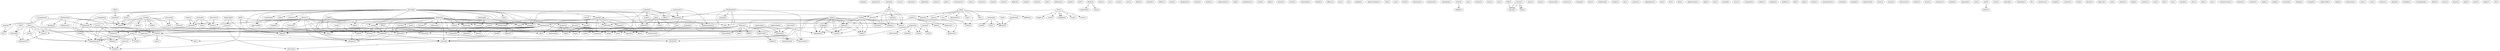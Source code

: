 digraph G {
  spring [ label="spring(1)" ];
  margaret [ label="margaret(1)" ];
  felt [ label="felt(4)" ];
  part [ label="part(4)" ];
  today [ label="today(2)" ];
  recognized [ label="recognized(1)" ];
  cooperate [ label="cooperate(1)" ];
  want [ label="want(1)" ];
  remnant [ label="remnant(2)" ];
  represents [ label="represents(1)" ];
  congregation [ label="congregation(10)" ];
  carry [ label="carry(1)" ];
  decision [ label="decision(1)" ];
  problem [ label="problem(2)" ];
  church [ label="church(20)" ];
  something [ label="something(1)" ];
  hide [ label="hide(1)" ];
  evidence [ label="evidence(1)" ];
  influence [ label="influence(3)" ];
  became [ label="became(6)" ];
  use [ label="use(1)" ];
  name [ label="name(5)" ];
  term [ label="term(2)" ];
  convert [ label="convert(1)" ];
  member [ label="member(2)" ];
  group [ label="group(6)" ];
  direction [ label="direction(2)" ];
  movement [ label="movement(23)" ];
  become [ label="become(1)" ];
  reorganize [ label="reorganize(1)" ];
  sent [ label="sent(1)" ];
  came [ label="came(5)" ];
  authority [ label="authority(1)" ];
  aggravated [ label="aggravated(2)" ];
  believed [ label="believed(2)" ];
  began [ label="began(8)" ];
  example [ label="example(2)" ];
  rest [ label="rest(1)" ];
  faq [ label="faq(2)" ];
  history [ label="history(2)" ];
  information [ label="information(1)" ];
  way [ label="way(1)" ];
  file [ label="file(1)" ];
  seems [ label="seems(1)" ];
  addition [ label="addition(1)" ];
  gives [ label="gives(1)" ];
  ve [ label="ve(1)" ];
  power [ label="power(1)" ];
  put [ label="put(1)" ];
  vitality [ label="vitality(1)" ];
  time [ label="time(6)" ];
  story [ label="story(1)" ];
  unfolds [ label="unfolds(1)" ];
  plan [ label="plan(1)" ];
  awareness [ label="awareness(1)" ];
  topic [ label="topic(1)" ];
  number [ label="number(4)" ];
  offer [ label="offer(1)" ];
  made [ label="made(1)" ];
  training [ label="training(1)" ];
  master [ label="master(1)" ];
  continued [ label="continued(2)" ];
  wound [ label="wound(1)" ];
  chart [ label="chart(1)" ];
  course [ label="course(1)" ];
  someone [ label="someone(2)" ];
  math [ label="math(1)" ];
  edu [ label="edu(1)" ];
  ufl [ label="ufl(1)" ];
  difficulty [ label="difficulty(1)" ];
  study [ label="study(2)" ];
  beach [ label="beach(1)" ];
  person [ label="person(3)" ];
  share [ label="share(1)" ];
  purpose [ label="purpose(2)" ];
  help [ label="help(1)" ];
  pray [ label="pray(1)" ];
  commission [ label="commission(2)" ];
  duty [ label="duty(1)" ];
  life [ label="life(3)" ];
  defend [ label="defend(1)" ];
  swing [ label="swing(1)" ];
  cution [ label="cution(1)" ];
  role [ label="role(1)" ];
  definition [ label="definition(1)" ];
  grind [ label="grind(1)" ];
  lied [ label="lied(1)" ];
  florida [ label="florida(2)" ];
  organized [ label="organized(1)" ];
  rape [ label="rape(1)" ];
  close [ label="close(1)" ];
  se [ label="se(1)" ];
  trace [ label="trace(1)" ];
  sect [ label="sect(1)" ];
  found [ label="found(1)" ];
  refused [ label="refused(1)" ];
  follow [ label="follow(1)" ];
  bring [ label="bring(1)" ];
  rebaptism [ label="rebaptism(1)" ];
  moved [ label="moved(1)" ];
  loyalty [ label="loyalty(1)" ];
  replacement [ label="replacement(1)" ];
  half [ label="half(1)" ];
  attendance [ label="attendance(1)" ];
  avoid [ label="avoid(1)" ];
  split [ label="split(1)" ];
  branch [ label="branch(1)" ];
  cult [ label="cult(4)" ];
  practice [ label="practice(3)" ];
  point [ label="point(1)" ];
  building [ label="building(2)" ];
  believe [ label="believe(1)" ];
  system [ label="system(5)" ];
  create [ label="create(1)" ];
  need [ label="need(1)" ];
  article [ label="article(1)" ];
  spirituality [ label="spirituality(1)" ];
  behalf [ label="behalf(1)" ];
  left [ label="left(2)" ];
  called [ label="called(3)" ];
  went [ label="went(2)" ];
  love [ label="love(1)" ];
  soul [ label="soul(1)" ];
  invite [ label="invite(1)" ];
  danger [ label="danger(1)" ];
  save [ label="save(1)" ];
  neighbor [ label="neighbor(2)" ];
  offense [ label="offense(1)" ];
  converted [ label="converted(1)" ];
  fraternity [ label="fraternity(1)" ];
  boy [ label="boy(1)" ];
  nt [ label="nt(1)" ];
  call [ label="call(2)" ];
  peaked [ label="peaked(1)" ];
  pentecostalism [ label="pentecostalism(1)" ];
  toll [ label="toll(1)" ];
  top [ label="top(1)" ];
  level [ label="level(1)" ];
  fanaticism [ label="fanaticism(1)" ];
  chuck [ label="chuck(4)" ];
  book [ label="book(1)" ];
  hired [ label="hired(1)" ];
  job [ label="job(2)" ];
  minister [ label="minister(3)" ];
  protestant [ label="protestant(1)" ];
  fundamentalism [ label="fundamentalism(1)" ];
  numbered [ label="numbered(1)" ];
  indwelling [ label="indwelling(1)" ];
  reach [ label="reach(2)" ];
  college [ label="college(1)" ];
  axe [ label="axe(1)" ];
  everyone [ label="everyone(2)" ];
  receive [ label="receive(2)" ];
  started [ label="started(1)" ];
  used [ label="used(1)" ];
  nickname [ label="nickname(1)" ];
  basis [ label="basis(1)" ];
  quo [ label="quo(1)" ];
  folly [ label="folly(2)" ];
  conceit [ label="conceit(1)" ];
  discipleship [ label="discipleship(3)" ];
  concept [ label="concept(1)" ];
  capsule [ label="capsule(1)" ];
  pursuasion [ label="pursuasion(1)" ];
  press [ label="press(1)" ];
  team [ label="team(1)" ];
  announced [ label="announced(1)" ];
  ministry [ label="ministry(1)" ];
  damage [ label="damage(1)" ];
  give [ label="give(1)" ];
  whitehead [ label="whitehead(1)" ];
  leader [ label="leader(1)" ];
  pts [ label="pts(1)" ];
  mckean [ label="mckean(3)" ];
  emphasize [ label="emphasize(2)" ];
  commitment [ label="commitment(2)" ];
  commanded [ label="commanded(1)" ];
  tape [ label="tape(1)" ];
  fulfill [ label="fulfill(1)" ];
  spirit [ label="spirit(2)" ];
  belief [ label="belief(2)" ];
  guidance [ label="guidance(1)" ];
  emphasis [ label="emphasis(1)" ];
  require [ label="require(1)" ];
  point [ label="point(1)" ];
  answer [ label="answer(2)" ];
  fool [ label="fool(2)" ];
  evangelism [ label="evangelism(3)" ];
  meant [ label="meant(2)" ];
  lot [ label="lot(1)" ];
  outside [ label="outside(1)" ];
  suspect [ label="suspect(1)" ];
  took [ label="took(2)" ];
  recognize [ label="recognize(1)" ];
  step [ label="step(1)" ];
  existence [ label="existence(1)" ];
  city [ label="city(1)" ];
  segregation [ label="segregation(1)" ];
  end [ label="end(1)" ];
  area [ label="area(2)" ];
  fire [ label="fire(1)" ];
  continue [ label="continue(1)" ];
  vein [ label="vein(1)" ];
  access [ label="access(1)" ];
  campus [ label="campus(6)" ];
  evangelize [ label="evangelize(3)" ];
  lifetime [ label="lifetime(1)" ];
  world [ label="world(1)" ];
  dick [ label="dick(1)" ];
  phenomenon [ label="phenomenon(1)" ];
  gainesville [ label="gainesville(2)" ];
  guilt [ label="guilt(1)" ];
  day [ label="day(1)" ];
  spread [ label="spread(2)" ];
  relationship [ label="relationship(1)" ];
  cross [ label="cross(1)" ];
  evangelist [ label="evangelist(1)" ];
  robert [ label="robert(1)" ];
  tighten [ label="tighten(1)" ];
  welfare [ label="welfare(1)" ];
  bill [ label="bill(1)" ];
  seemed [ label="seemed(2)" ];
  put [ label="put(1)" ];
  bag [ label="bag(1)" ];
  break [ label="break(1)" ];
  manipulation [ label="manipulation(1)" ];
  worked [ label="worked(2)" ];
  bought [ label="bought(1)" ];
  experience [ label="experience(2)" ];
  focus [ label="focus(1)" ];
  baptism [ label="baptism(3)" ];
  understand [ label="understand(1)" ];
  counted [ label="counted(1)" ];
  hadn [ label="hadn(1)" ];
  cost [ label="cost(2)" ];
  element [ label="element(2)" ];
  salvation [ label="salvation(1)" ];
  membership [ label="membership(2)" ];
  changed [ label="changed(1)" ];
  money [ label="money(1)" ];
  joe [ label="joe(1)" ];
  discussion [ label="discussion(1)" ];
  bitnet [ label="bitnet(1)" ];
  status [ label="status(1)" ];
  order [ label="order(2)" ];
  christian [ label="christian(1)" ];
  start [ label="start(2)" ];
  needed [ label="needed(1)" ];
  circulate [ label="circulate(1)" ];
  christianity [ label="christianity(2)" ];
  obedience [ label="obedience(1)" ];
  theology [ label="theology(1)" ];
  language [ label="language(1)" ];
  boston [ label="boston(23)" ];
  teaches [ label="teaches(1)" ];
  influences [ label="influences(1)" ];
  grew [ label="grew(2)" ];
  include [ label="include(1)" ];
  com [ label="com(1)" ];
  post [ label="post(2)" ];
  desire [ label="desire(1)" ];
  anyone [ label="anyone(2)" ];
  count [ label="count(1)" ];
  network [ label="network(1)" ];
  friendship [ label="friendship(1)" ];
  fl [ label="fl(1)" ];
  street [ label="street(3)" ];
  resistance [ label="resistance(1)" ];
  taught [ label="taught(1)" ];
  summer [ label="summer(1)" ];
  fruit [ label="fruit(2)" ];
  decade [ label="decade(1)" ];
  approve [ label="approve(1)" ];
  answer [ label="answer(1)" ];
  ask [ label="ask(1)" ];
  cashier [ label="cashier(1)" ];
  thing [ label="thing(1)" ];
  declined [ label="declined(1)" ];
  october [ label="october(1)" ];
  mot [ label="mot(1)" ];
  fall [ label="fall(1)" ];
  ma [ label="ma(1)" ];
  contact [ label="contact(2)" ];
  god [ label="god(3)" ];
  none [ label="none(2)" ];
  stood [ label="stood(1)" ];
  ism [ label="ism(1)" ];
  degree [ label="degree(1)" ];
  rick [ label="rick(2)" ];
  granberry [ label="granberry(2)" ];
  remain [ label="remain(1)" ];
  view [ label="view(1)" ];
  take [ label="take(1)" ];
  jay [ label="jay(1)" ];
  reconstruction [ label="reconstruction(1)" ];
  structure [ label="structure(1)" ];
  leadership [ label="leadership(3)" ];
  prayer [ label="prayer(3)" ];
  christ [ label="christ(17)" ];
  criticism [ label="criticism(1)" ];
  stopped [ label="stopped(1)" ];
  partner [ label="partner(1)" ];
  ordered [ label="ordered(1)" ];
  begin [ label="begin(1)" ];
  shepherding [ label="shepherding(2)" ];
  kip [ label="kip(4)" ];
  held [ label="held(2)" ];
  speak [ label="speak(1)" ];
  pyramid [ label="pyramid(1)" ];
  change [ label="change(1)" ];
  evangel [ label="evangel(1)" ];
  understood [ label="understood(1)" ];
  year [ label="year(1)" ];
  hogle [ label="hogle(1)" ];
  motivation [ label="motivation(1)" ];
  university [ label="university(3)" ];
  aura [ label="aura(1)" ];
  sort [ label="sort(1)" ];
  science [ label="science(1)" ];
  played [ label="played(1)" ];
  lucas [ label="lucas(3)" ];
  love [ label="love(1)" ];
  cofc [ label="cofc(6)" ];
  lordship [ label="lordship(1)" ];
  evangelizing [ label="evangelizing(1)" ];
  lifton [ label="lifton(1)" ];
  move [ label="move(1)" ];
  enjoys [ label="enjoys(1)" ];
  john [ label="john(1)" ];
  push [ label="push(1)" ];
  singer [ label="singer(1)" ];
  clh [ label="clh(1)" ];
  felt -> part [ label="1" ];
  felt -> today [ label="1" ];
  felt -> recognized [ label="1" ];
  felt -> cooperate [ label="1" ];
  felt -> want [ label="1" ];
  felt -> remnant [ label="1" ];
  felt -> represents [ label="1" ];
  felt -> congregation [ label="1" ];
  church -> something [ label="1" ];
  church -> hide [ label="1" ];
  church -> evidence [ label="1" ];
  church -> influence [ label="1" ];
  church -> became [ label="1" ];
  church -> use [ label="1" ];
  church -> name [ label="1" ];
  church -> term [ label="1" ];
  church -> today [ label="1" ];
  church -> convert [ label="1" ];
  church -> member [ label="1" ];
  church -> group [ label="1" ];
  church -> direction [ label="1" ];
  church -> movement [ label="1" ];
  church -> become [ label="1" ];
  church -> reorganize [ label="2" ];
  church -> sent [ label="1" ];
  church -> came [ label="1" ];
  church -> authority [ label="1" ];
  church -> aggravated [ label="1" ];
  church -> believed [ label="1" ];
  church -> began [ label="2" ];
  example -> rest [ label="1" ];
  faq -> history [ label="1" ];
  faq -> information [ label="1" ];
  faq -> way [ label="1" ];
  faq -> file [ label="1" ];
  faq -> seems [ label="1" ];
  faq -> addition [ label="1" ];
  faq -> gives [ label="1" ];
  faq -> ve [ label="1" ];
  put -> vitality [ label="1" ];
  put -> time [ label="1" ];
  put -> story [ label="1" ];
  put -> unfolds [ label="1" ];
  number -> became [ label="1" ];
  number -> offer [ label="1" ];
  number -> made [ label="1" ];
  number -> training [ label="1" ];
  number -> began [ label="1" ];
  continued -> direction [ label="1" ];
  continued -> wound [ label="1" ];
  continued -> chart [ label="1" ];
  continued -> course [ label="1" ];
  someone -> math [ label="1" ];
  someone -> edu [ label="1" ];
  someone -> ufl [ label="1" ];
  someone -> difficulty [ label="1" ];
  person -> share [ label="1" ];
  person -> purpose [ label="1" ];
  person -> help [ label="1" ];
  person -> pray [ label="1" ];
  person -> commission [ label="1" ];
  person -> duty [ label="1" ];
  person -> life [ label="1" ];
  florida -> organized [ label="1" ];
  florida -> rape [ label="1" ];
  cult -> practice [ label="1" ];
  point -> building [ label="1" ];
  point -> believe [ label="1" ];
  point -> system [ label="1" ];
  point -> reorganize [ label="1" ];
  point -> create [ label="1" ];
  point -> need [ label="1" ];
  left -> called [ label="1" ];
  left -> went [ label="1" ];
  love -> soul [ label="1" ];
  love -> invite [ label="1" ];
  love -> convert [ label="1" ];
  love -> danger [ label="1" ];
  love -> save [ label="1" ];
  love -> neighbor [ label="2" ];
  converted -> fraternity [ label="1" ];
  call -> remnant [ label="1" ];
  practice -> came [ label="1" ];
  practice -> called [ label="1" ];
  building -> reorganize [ label="1" ];
  building -> create [ label="1" ];
  chuck -> book [ label="1" ];
  chuck -> influence [ label="1" ];
  chuck -> hired [ label="1" ];
  chuck -> system [ label="1" ];
  chuck -> job [ label="1" ];
  chuck -> called [ label="1" ];
  chuck -> congregation [ label="1" ];
  chuck -> life [ label="1" ];
  chuck -> minister [ label="1" ];
  protestant -> became [ label="1" ];
  protestant -> group [ label="1" ];
  protestant -> fundamentalism [ label="1" ];
  reach -> college [ label="1" ];
  everyone -> receive [ label="1" ];
  everyone -> job [ label="1" ];
  everyone -> came [ label="1" ];
  used -> nickname [ label="1" ];
  folly -> conceit [ label="1" ];
  discipleship -> history [ label="1" ];
  discipleship -> became [ label="1" ];
  discipleship -> recognized [ label="1" ];
  discipleship -> concept [ label="1" ];
  discipleship -> capsule [ label="1" ];
  discipleship -> called [ label="1" ];
  discipleship -> pursuasion [ label="1" ];
  mckean -> emphasize [ label="1" ];
  mckean -> commitment [ label="1" ];
  mckean -> commanded [ label="1" ];
  mckean -> tape [ label="1" ];
  mckean -> fulfill [ label="1" ];
  mckean -> purpose [ label="1" ];
  mckean -> fraternity [ label="1" ];
  mckean -> went [ label="1" ];
  mckean -> life [ label="1" ];
  spirit -> belief [ label="1" ];
  spirit -> name [ label="1" ];
  spirit -> guidance [ label="1" ];
  spirit -> emphasis [ label="1" ];
  emphasize -> commitment [ label="1" ];
  emphasize -> require [ label="1" ];
  history -> seems [ label="1" ];
  point -> believe [ label="1" ];
  point -> system [ label="1" ];
  point -> reorganize [ label="1" ];
  point -> create [ label="1" ];
  point -> need [ label="1" ];
  belief -> guidance [ label="1" ];
  answer -> conceit [ label="1" ];
  answer -> fool [ label="2" ];
  evangelism -> influence [ label="1" ];
  evangelism -> meant [ label="1" ];
  evangelism -> called [ label="1" ];
  evangelism -> lot [ label="1" ];
  influence -> today [ label="1" ];
  influence -> began [ label="1" ];
  influence -> outside [ label="1" ];
  took -> name [ label="1" ];
  took -> recognize [ label="1" ];
  took -> step [ label="1" ];
  took -> existence [ label="1" ];
  took -> city [ label="1" ];
  part -> congregation [ label="1" ];
  area -> recognized [ label="1" ];
  area -> cooperate [ label="1" ];
  continue -> vein [ label="1" ];
  continue -> access [ label="1" ];
  continue -> campus [ label="1" ];
  evangelize -> lifetime [ label="1" ];
  evangelize -> came [ label="1" ];
  evangelize -> called [ label="1" ];
  evangelize -> world [ label="1" ];
  became -> name [ label="1" ];
  became -> become [ label="1" ];
  became -> fundamentalism [ label="1" ];
  name -> recognize [ label="2" ];
  name -> become [ label="1" ];
  name -> existence [ label="2" ];
  name -> city [ label="2" ];
  term -> came [ label="1" ];
  gainesville -> fraternity [ label="1" ];
  today -> represents [ label="1" ];
  member -> help [ label="1" ];
  member -> pray [ label="1" ];
  member -> relationship [ label="1" ];
  recognized -> pursuasion [ label="1" ];
  seemed -> put [ label="1" ];
  baptism -> understand [ label="1" ];
  baptism -> counted [ label="1" ];
  baptism -> hadn [ label="1" ];
  baptism -> cost [ label="1" ];
  baptism -> element [ label="1" ];
  baptism -> salvation [ label="1" ];
  group -> membership [ label="1" ];
  group -> changed [ label="1" ];
  group -> sent [ label="1" ];
  group -> purpose [ label="1" ];
  group -> believed [ label="1" ];
  group -> commission [ label="1" ];
  group -> duty [ label="1" ];
  group -> life [ label="1" ];
  joe -> system [ label="1" ];
  joe -> went [ label="1" ];
  order -> access [ label="1" ];
  order -> campus [ label="1" ];
  start -> wound [ label="1" ];
  time -> believe [ label="1" ];
  time -> movement [ label="1" ];
  time -> reorganize [ label="1" ];
  time -> story [ label="1" ];
  time -> circulate [ label="1" ];
  time -> create [ label="1" ];
  time -> unfolds [ label="1" ];
  time -> began [ label="1" ];
  time -> need [ label="1" ];
  christianity -> obedience [ label="1" ];
  christianity -> came [ label="1" ];
  christianity -> theology [ label="1" ];
  christianity -> called [ label="1" ];
  christianity -> congregation [ label="1" ];
  boston -> ufl [ label="1" ];
  boston -> want [ label="1" ];
  boston -> recognize [ label="1" ];
  boston -> teaches [ label="1" ];
  boston -> direction [ label="3" ];
  boston -> membership [ label="1" ];
  boston -> movement [ label="3" ];
  boston -> system [ label="2" ];
  boston -> sent [ label="1" ];
  boston -> training [ label="1" ];
  boston -> called [ label="1" ];
  boston -> influences [ label="1" ];
  boston -> step [ label="1" ];
  boston -> chart [ label="1" ];
  boston -> course [ label="1" ];
  boston -> difficulty [ label="1" ];
  boston -> existence [ label="1" ];
  boston -> grew [ label="1" ];
  boston -> access [ label="1" ];
  boston -> went [ label="3" ];
  boston -> include [ label="1" ];
  boston -> campus [ label="1" ];
  boston -> city [ label="1" ];
  boston -> began [ label="2" ];
  want -> lifetime [ label="1" ];
  want -> system [ label="1" ];
  want -> world [ label="1" ];
  want -> congregation [ label="1" ];
  recognize -> system [ label="1" ];
  recognize -> existence [ label="1" ];
  post -> desire [ label="1" ];
  anyone -> hadn [ label="1" ];
  anyone -> cost [ label="1" ];
  street -> congregation [ label="1" ];
  answer -> conceit [ label="1" ];
  answer -> fool [ label="2" ];
  membership -> declined [ label="1" ];
  meant -> lot [ label="1" ];
  remnant -> represents [ label="1" ];
  believe -> reorganize [ label="1" ];
  believe -> create [ label="1" ];
  believe -> need [ label="1" ];
  contact -> outside [ label="1" ];
  god -> purpose [ label="1" ];
  god -> nickname [ label="1" ];
  god -> life [ label="1" ];
  movement -> system [ label="1" ];
  movement -> none [ label="1" ];
  movement -> stood [ label="1" ];
  movement -> capsule [ label="1" ];
  movement -> called [ label="2" ];
  movement -> ism [ label="1" ];
  movement -> rest [ label="1" ];
  movement -> degree [ label="1" ];
  movement -> grew [ label="1" ];
  movement -> went [ label="1" ];
  movement -> nickname [ label="1" ];
  movement -> began [ label="1" ];
  rick -> difficulty [ label="1" ];
  granberry -> difficulty [ label="1" ];
  system -> structure [ label="1" ];
  leadership -> prayer [ label="1" ];
  leadership -> congregation [ label="1" ];
  leadership -> began [ label="1" ];
  prayer -> structure [ label="1" ];
  prayer -> called [ label="1" ];
  job -> life [ label="1" ];
  job -> minister [ label="1" ];
  christ -> sent [ label="1" ];
  christ -> none [ label="2" ];
  christ -> criticism [ label="1" ];
  christ -> came [ label="1" ];
  christ -> aggravated [ label="1" ];
  christ -> capsule [ label="1" ];
  christ -> stopped [ label="1" ];
  christ -> existence [ label="1" ];
  christ -> element [ label="1" ];
  christ -> salvation [ label="1" ];
  christ -> city [ label="1" ];
  christ -> began [ label="2" ];
  came -> called [ label="2" ];
  shepherding -> capsule [ label="1" ];
  shepherding -> pursuasion [ label="1" ];
  kip -> authority [ label="1" ];
  kip -> believed [ label="1" ];
  kip -> held [ label="1" ];
  kip -> fraternity [ label="1" ];
  kip -> went [ label="1" ];
  kip -> life [ label="1" ];
  put -> story [ label="1" ];
  put -> unfolds [ label="1" ];
  called -> ism [ label="1" ];
  called -> year [ label="1" ];
  called -> congregation [ label="1" ];
  believed -> commission [ label="1" ];
  believed -> duty [ label="1" ];
  believed -> life [ label="1" ];
  university -> access [ label="1" ];
  lucas -> congregation [ label="1" ];
  lucas -> life [ label="1" ];
  lucas -> minister [ label="1" ];
  love -> neighbor [ label="2" ];
  cofc -> unfolds [ label="1" ];
  cofc -> began [ label="1" ];
  cofc -> outside [ label="1" ];
  include -> element [ label="1" ];
  campus -> congregation [ label="1" ];
  element -> salvation [ label="1" ];
  congregation -> outside [ label="2" ];
}
